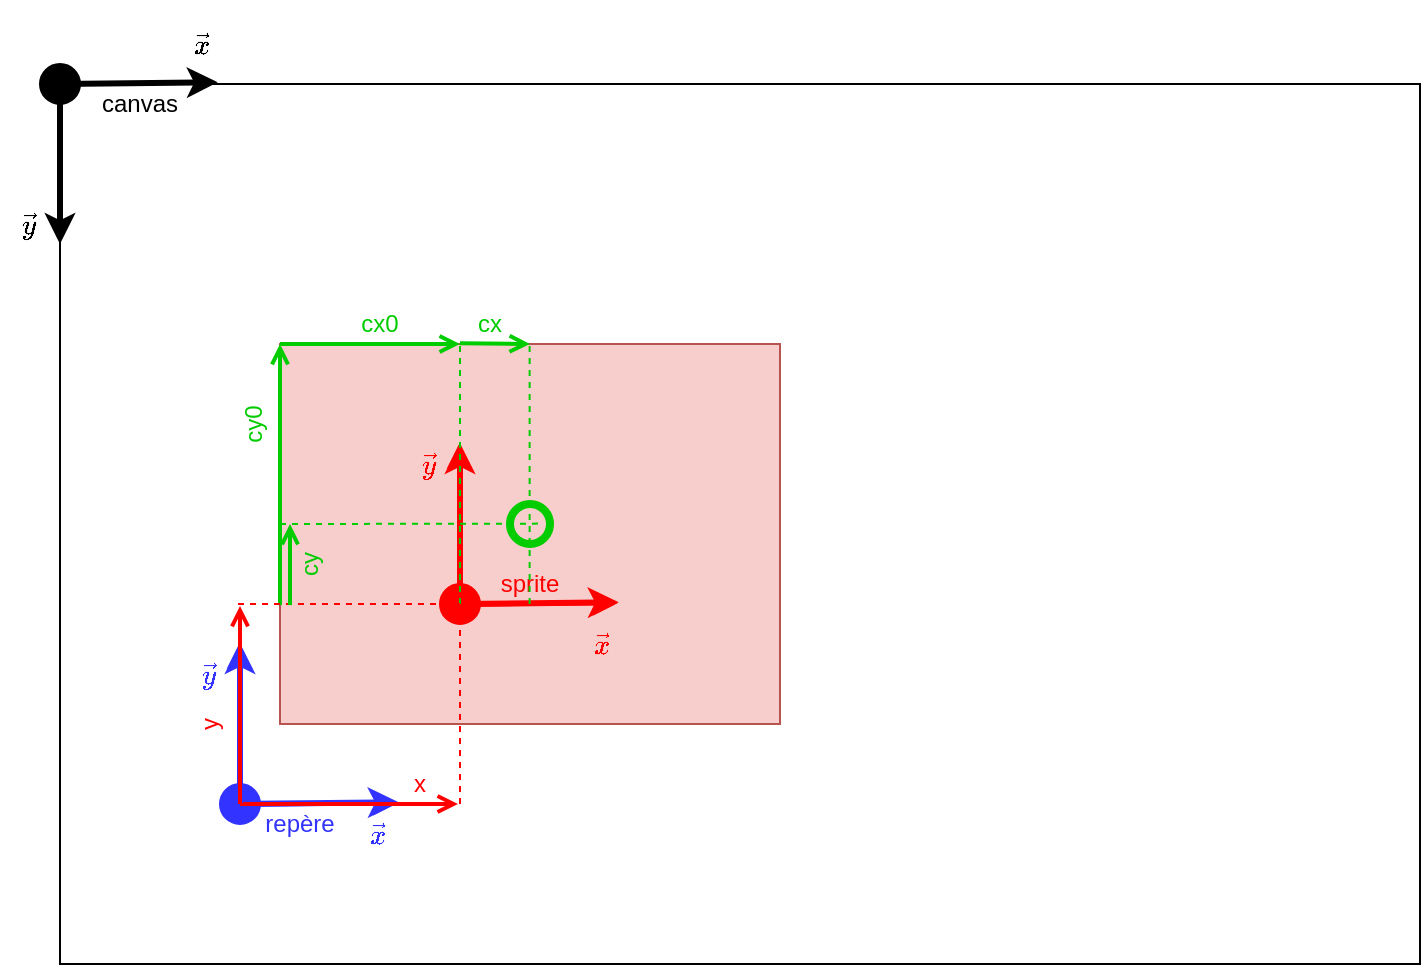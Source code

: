 <mxfile version="20.3.0" type="device"><diagram id="UDG6ZcGSJGj6urWwuT5i" name="Page-1"><mxGraphModel dx="547" dy="333" grid="1" gridSize="10" guides="1" tooltips="1" connect="1" arrows="1" fold="1" page="1" pageScale="1" pageWidth="1169" pageHeight="827" math="1" shadow="0"><root><mxCell id="0"/><mxCell id="1" parent="0"/><mxCell id="x2tpVBShovy5m_KwKb-o-2" value="" style="rounded=0;whiteSpace=wrap;html=1;" vertex="1" parent="1"><mxGeometry x="240" y="200" width="680" height="440" as="geometry"/></mxCell><mxCell id="x2tpVBShovy5m_KwKb-o-3" value="canvas" style="text;html=1;strokeColor=none;fillColor=none;align=center;verticalAlign=middle;whiteSpace=wrap;rounded=0;" vertex="1" parent="1"><mxGeometry x="250" y="200" width="60" height="20" as="geometry"/></mxCell><mxCell id="x2tpVBShovy5m_KwKb-o-4" value="" style="ellipse;whiteSpace=wrap;html=1;aspect=fixed;fillColor=#000000;" vertex="1" parent="1"><mxGeometry x="230" y="190" width="20" height="20" as="geometry"/></mxCell><mxCell id="x2tpVBShovy5m_KwKb-o-5" value="" style="endArrow=classic;html=1;rounded=0;strokeWidth=3;exitX=0;exitY=0;exitDx=0;exitDy=0;entryX=0.116;entryY=-0.002;entryDx=0;entryDy=0;entryPerimeter=0;" edge="1" parent="1" source="x2tpVBShovy5m_KwKb-o-2" target="x2tpVBShovy5m_KwKb-o-2"><mxGeometry width="50" height="50" relative="1" as="geometry"><mxPoint x="560" y="470" as="sourcePoint"/><mxPoint x="320" y="170" as="targetPoint"/></mxGeometry></mxCell><mxCell id="x2tpVBShovy5m_KwKb-o-6" value="\(\vec x\)" style="text;html=1;strokeColor=none;fillColor=none;align=center;verticalAlign=middle;whiteSpace=wrap;rounded=0;" vertex="1" parent="1"><mxGeometry x="300" y="160" width="22" height="40" as="geometry"/></mxCell><mxCell id="x2tpVBShovy5m_KwKb-o-7" value="\(\vec y\)" style="text;html=1;strokeColor=none;fillColor=none;align=center;verticalAlign=middle;whiteSpace=wrap;rounded=0;" vertex="1" parent="1"><mxGeometry x="210" y="250" width="30" height="40" as="geometry"/></mxCell><mxCell id="x2tpVBShovy5m_KwKb-o-8" value="" style="endArrow=classic;html=1;rounded=0;strokeWidth=3;" edge="1" parent="1"><mxGeometry width="50" height="50" relative="1" as="geometry"><mxPoint x="240" y="200" as="sourcePoint"/><mxPoint x="240" y="280" as="targetPoint"/></mxGeometry></mxCell><mxCell id="x2tpVBShovy5m_KwKb-o-10" value="repère" style="text;html=1;strokeColor=none;fillColor=none;align=center;verticalAlign=middle;whiteSpace=wrap;rounded=0;fontColor=#3333FF;" vertex="1" parent="1"><mxGeometry x="330" y="560" width="60" height="20" as="geometry"/></mxCell><mxCell id="x2tpVBShovy5m_KwKb-o-11" value="" style="ellipse;whiteSpace=wrap;html=1;aspect=fixed;fillColor=#3333FF;strokeColor=#3333FF;" vertex="1" parent="1"><mxGeometry x="320" y="550" width="20" height="20" as="geometry"/></mxCell><mxCell id="x2tpVBShovy5m_KwKb-o-12" value="" style="endArrow=classic;html=1;rounded=0;strokeWidth=2;exitX=0;exitY=0;exitDx=0;exitDy=0;entryX=0.116;entryY=-0.002;entryDx=0;entryDy=0;entryPerimeter=0;strokeColor=#3333FF;" edge="1" parent="1"><mxGeometry width="50" height="50" relative="1" as="geometry"><mxPoint x="330" y="560.44" as="sourcePoint"/><mxPoint x="408.88" y="559.56" as="targetPoint"/></mxGeometry></mxCell><mxCell id="x2tpVBShovy5m_KwKb-o-13" value="\(\vec x\)" style="text;html=1;strokeColor=none;fillColor=none;align=center;verticalAlign=middle;whiteSpace=wrap;rounded=0;fontColor=#3333FF;" vertex="1" parent="1"><mxGeometry x="388" y="560" width="22" height="30" as="geometry"/></mxCell><mxCell id="x2tpVBShovy5m_KwKb-o-14" value="\(\vec y\)" style="text;html=1;strokeColor=none;fillColor=none;align=center;verticalAlign=middle;whiteSpace=wrap;rounded=0;fontColor=#3333FF;" vertex="1" parent="1"><mxGeometry x="300" y="480" width="30" height="30" as="geometry"/></mxCell><mxCell id="x2tpVBShovy5m_KwKb-o-15" value="" style="endArrow=classic;html=1;rounded=0;strokeWidth=2;strokeColor=#3333FF;" edge="1" parent="1"><mxGeometry width="50" height="50" relative="1" as="geometry"><mxPoint x="329.52" y="560" as="sourcePoint"/><mxPoint x="329.52" y="480" as="targetPoint"/></mxGeometry></mxCell><mxCell id="x2tpVBShovy5m_KwKb-o-16" value="" style="rounded=0;whiteSpace=wrap;html=1;strokeColor=#b85450;fillColor=#f8cecc;" vertex="1" parent="1"><mxGeometry x="350" y="330" width="250" height="190" as="geometry"/></mxCell><mxCell id="x2tpVBShovy5m_KwKb-o-17" value="sprite" style="text;html=1;strokeColor=none;fillColor=none;align=center;verticalAlign=middle;whiteSpace=wrap;rounded=0;fontColor=#FF0000;" vertex="1" parent="1"><mxGeometry x="445" y="440" width="60" height="20" as="geometry"/></mxCell><mxCell id="x2tpVBShovy5m_KwKb-o-18" value="" style="ellipse;whiteSpace=wrap;html=1;aspect=fixed;fillColor=#FF0000;strokeColor=#FF0000;" vertex="1" parent="1"><mxGeometry x="430" y="450" width="20" height="20" as="geometry"/></mxCell><mxCell id="x2tpVBShovy5m_KwKb-o-19" value="" style="endArrow=classic;html=1;rounded=0;strokeWidth=2;exitX=0;exitY=0;exitDx=0;exitDy=0;entryX=0.116;entryY=-0.002;entryDx=0;entryDy=0;entryPerimeter=0;strokeColor=#FF0000;" edge="1" parent="1"><mxGeometry width="50" height="50" relative="1" as="geometry"><mxPoint x="440" y="460.44" as="sourcePoint"/><mxPoint x="518.88" y="459.56" as="targetPoint"/></mxGeometry></mxCell><mxCell id="x2tpVBShovy5m_KwKb-o-20" value="\(\vec x\)" style="text;html=1;strokeColor=none;fillColor=none;align=center;verticalAlign=middle;whiteSpace=wrap;rounded=0;fontColor=#FF0000;" vertex="1" parent="1"><mxGeometry x="500" y="460" width="22" height="40" as="geometry"/></mxCell><mxCell id="x2tpVBShovy5m_KwKb-o-21" value="\(\vec y\)" style="text;html=1;strokeColor=none;fillColor=none;align=center;verticalAlign=middle;whiteSpace=wrap;rounded=0;fontColor=#FF0000;" vertex="1" parent="1"><mxGeometry x="410" y="370" width="30" height="40" as="geometry"/></mxCell><mxCell id="x2tpVBShovy5m_KwKb-o-22" value="" style="endArrow=classic;html=1;rounded=0;strokeWidth=2;strokeColor=#FF0000;" edge="1" parent="1"><mxGeometry width="50" height="50" relative="1" as="geometry"><mxPoint x="439.52" y="460" as="sourcePoint"/><mxPoint x="439.52" y="380" as="targetPoint"/></mxGeometry></mxCell><mxCell id="x2tpVBShovy5m_KwKb-o-23" value="" style="endArrow=open;html=1;rounded=0;strokeColor=#00CC00;strokeWidth=2;fontColor=#FF0000;endFill=0;" edge="1" parent="1"><mxGeometry width="50" height="50" relative="1" as="geometry"><mxPoint x="350" y="330" as="sourcePoint"/><mxPoint x="440" y="330" as="targetPoint"/></mxGeometry></mxCell><mxCell id="x2tpVBShovy5m_KwKb-o-24" value="" style="endArrow=none;html=1;rounded=0;strokeColor=#00CC00;strokeWidth=2;fontColor=#FF0000;endFill=0;startArrow=open;startFill=0;" edge="1" parent="1"><mxGeometry width="50" height="50" relative="1" as="geometry"><mxPoint x="350" y="330" as="sourcePoint"/><mxPoint x="350" y="460.56" as="targetPoint"/></mxGeometry></mxCell><mxCell id="x2tpVBShovy5m_KwKb-o-27" value="" style="endArrow=classic;html=1;rounded=0;strokeWidth=3;exitX=0;exitY=0;exitDx=0;exitDy=0;entryX=0.116;entryY=-0.002;entryDx=0;entryDy=0;entryPerimeter=0;strokeColor=#3333FF;" edge="1" parent="1"><mxGeometry width="50" height="50" relative="1" as="geometry"><mxPoint x="330.48" y="560" as="sourcePoint"/><mxPoint x="409.36" y="559.12" as="targetPoint"/></mxGeometry></mxCell><mxCell id="x2tpVBShovy5m_KwKb-o-25" value="" style="endArrow=open;html=1;rounded=0;strokeColor=#FF0000;strokeWidth=2;fontColor=#FF0000;endFill=0;" edge="1" parent="1"><mxGeometry width="50" height="50" relative="1" as="geometry"><mxPoint x="330" y="560" as="sourcePoint"/><mxPoint x="439" y="560" as="targetPoint"/></mxGeometry></mxCell><mxCell id="x2tpVBShovy5m_KwKb-o-28" value="" style="endArrow=classic;html=1;rounded=0;strokeWidth=3;strokeColor=#3333FF;" edge="1" parent="1"><mxGeometry width="50" height="50" relative="1" as="geometry"><mxPoint x="330" y="559.56" as="sourcePoint"/><mxPoint x="330" y="479.56" as="targetPoint"/></mxGeometry></mxCell><mxCell id="x2tpVBShovy5m_KwKb-o-29" value="" style="endArrow=classic;html=1;rounded=0;strokeWidth=3;exitX=0;exitY=0;exitDx=0;exitDy=0;entryX=0.116;entryY=-0.002;entryDx=0;entryDy=0;entryPerimeter=0;strokeColor=#FF0000;" edge="1" parent="1"><mxGeometry width="50" height="50" relative="1" as="geometry"><mxPoint x="440.48" y="460.0" as="sourcePoint"/><mxPoint x="519.36" y="459.12" as="targetPoint"/></mxGeometry></mxCell><mxCell id="x2tpVBShovy5m_KwKb-o-30" value="" style="endArrow=classic;html=1;rounded=0;strokeWidth=3;strokeColor=#FF0000;" edge="1" parent="1"><mxGeometry width="50" height="50" relative="1" as="geometry"><mxPoint x="440" y="459.56" as="sourcePoint"/><mxPoint x="440" y="379.56" as="targetPoint"/></mxGeometry></mxCell><mxCell id="x2tpVBShovy5m_KwKb-o-31" value="" style="endArrow=none;html=1;rounded=0;strokeColor=#00CC00;strokeWidth=1;fontColor=#FF0000;dashed=1;" edge="1" parent="1"><mxGeometry width="50" height="50" relative="1" as="geometry"><mxPoint x="440" y="460" as="sourcePoint"/><mxPoint x="440" y="330" as="targetPoint"/></mxGeometry></mxCell><mxCell id="x2tpVBShovy5m_KwKb-o-32" value="" style="endArrow=none;html=1;rounded=0;strokeColor=#FF0000;strokeWidth=1;fontColor=#FF0000;dashed=1;" edge="1" parent="1"><mxGeometry width="50" height="50" relative="1" as="geometry"><mxPoint x="329" y="460" as="sourcePoint"/><mxPoint x="440" y="460" as="targetPoint"/></mxGeometry></mxCell><mxCell id="x2tpVBShovy5m_KwKb-o-33" value="" style="ellipse;whiteSpace=wrap;html=1;aspect=fixed;fillColor=none;strokeColor=#00CC00;strokeWidth=4;" vertex="1" parent="1"><mxGeometry x="465" y="410" width="20" height="20" as="geometry"/></mxCell><mxCell id="x2tpVBShovy5m_KwKb-o-34" value="cx0" style="text;html=1;strokeColor=none;fillColor=none;align=center;verticalAlign=middle;whiteSpace=wrap;rounded=0;fontColor=#00CC00;" vertex="1" parent="1"><mxGeometry x="380" y="310" width="40" height="20" as="geometry"/></mxCell><mxCell id="x2tpVBShovy5m_KwKb-o-35" value="cy0" style="text;html=1;strokeColor=none;fillColor=none;align=center;verticalAlign=middle;whiteSpace=wrap;rounded=0;fontColor=#00CC00;rotation=-90;" vertex="1" parent="1"><mxGeometry x="322" y="360" width="30" height="20" as="geometry"/></mxCell><mxCell id="x2tpVBShovy5m_KwKb-o-36" value="" style="endArrow=none;html=1;rounded=0;strokeColor=#00CC00;strokeWidth=1;fontColor=#FF0000;dashed=1;" edge="1" parent="1"><mxGeometry width="50" height="50" relative="1" as="geometry"><mxPoint x="350" y="420" as="sourcePoint"/><mxPoint x="480" y="419.81" as="targetPoint"/></mxGeometry></mxCell><mxCell id="x2tpVBShovy5m_KwKb-o-37" value="" style="endArrow=none;html=1;rounded=0;strokeColor=#FF0000;strokeWidth=1;fontColor=#FF0000;dashed=1;" edge="1" parent="1"><mxGeometry width="50" height="50" relative="1" as="geometry"><mxPoint x="440" y="560" as="sourcePoint"/><mxPoint x="440" y="460" as="targetPoint"/></mxGeometry></mxCell><mxCell id="x2tpVBShovy5m_KwKb-o-38" value="" style="endArrow=open;html=1;rounded=0;strokeColor=#FF0000;strokeWidth=2;fontColor=#FF0000;endFill=0;" edge="1" parent="1"><mxGeometry width="50" height="50" relative="1" as="geometry"><mxPoint x="330" y="560" as="sourcePoint"/><mxPoint x="330" y="461" as="targetPoint"/></mxGeometry></mxCell><mxCell id="x2tpVBShovy5m_KwKb-o-39" value="y" style="text;html=1;strokeColor=none;fillColor=none;align=center;verticalAlign=middle;whiteSpace=wrap;rounded=0;fontColor=#FF0000;rotation=-90;" vertex="1" parent="1"><mxGeometry x="300" y="510" width="30" height="20" as="geometry"/></mxCell><mxCell id="x2tpVBShovy5m_KwKb-o-41" value="x" style="text;html=1;strokeColor=none;fillColor=none;align=center;verticalAlign=middle;whiteSpace=wrap;rounded=0;fontColor=#FF0000;" vertex="1" parent="1"><mxGeometry x="400" y="540" width="40" height="20" as="geometry"/></mxCell><mxCell id="x2tpVBShovy5m_KwKb-o-44" value="cx" style="text;html=1;strokeColor=none;fillColor=none;align=center;verticalAlign=middle;whiteSpace=wrap;rounded=0;fontColor=#00CC00;" vertex="1" parent="1"><mxGeometry x="440" y="310" width="30" height="20" as="geometry"/></mxCell><mxCell id="x2tpVBShovy5m_KwKb-o-45" value="" style="endArrow=open;html=1;rounded=0;strokeColor=#00CC00;strokeWidth=2;fontColor=#FF0000;endFill=0;" edge="1" parent="1"><mxGeometry width="50" height="50" relative="1" as="geometry"><mxPoint x="440.0" y="329.62" as="sourcePoint"/><mxPoint x="475" y="330" as="targetPoint"/></mxGeometry></mxCell><mxCell id="x2tpVBShovy5m_KwKb-o-46" value="" style="endArrow=none;html=1;rounded=0;strokeColor=#00CC00;strokeWidth=1;fontColor=#FF0000;dashed=1;" edge="1" parent="1"><mxGeometry width="50" height="50" relative="1" as="geometry"><mxPoint x="474.81" y="460" as="sourcePoint"/><mxPoint x="474.81" y="330" as="targetPoint"/></mxGeometry></mxCell><mxCell id="x2tpVBShovy5m_KwKb-o-47" value="" style="endArrow=none;html=1;rounded=0;strokeColor=#00CC00;strokeWidth=2;fontColor=#FF0000;endFill=0;startArrow=open;startFill=0;" edge="1" parent="1"><mxGeometry width="50" height="50" relative="1" as="geometry"><mxPoint x="355" y="420" as="sourcePoint"/><mxPoint x="355.0" y="460.56" as="targetPoint"/></mxGeometry></mxCell><mxCell id="x2tpVBShovy5m_KwKb-o-48" value="cy" style="text;html=1;strokeColor=none;fillColor=none;align=center;verticalAlign=middle;whiteSpace=wrap;rounded=0;fontColor=#00CC00;rotation=-90;" vertex="1" parent="1"><mxGeometry x="350" y="430" width="30" height="20" as="geometry"/></mxCell></root></mxGraphModel></diagram></mxfile>